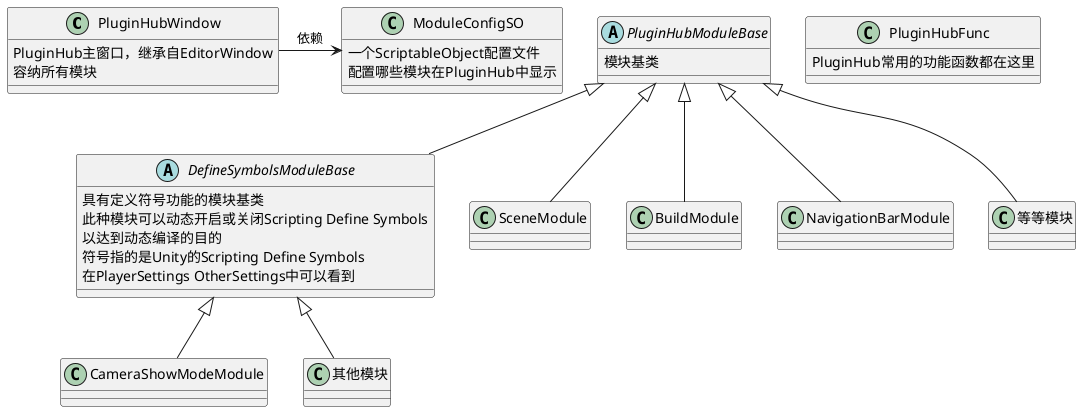 ﻿@startuml
'https://plantuml.com/class-diagram
'plantuml类图，用于描述PluginHub的类结构和主要类之间的关系。让您快速了解PluginHub的源码。

class PluginHubWindow{
    PluginHub主窗口，继承自EditorWindow
    容纳所有模块
}
class ModuleConfigSO{
    一个ScriptableObject配置文件
    配置哪些模块在PluginHub中显示
}

abstract class PluginHubModuleBase {
    模块基类
}

abstract class DefineSymbolsModuleBase {
    具有定义符号功能的模块基类
    此种模块可以动态开启或关闭Scripting Define Symbols
    以达到动态编译的目的
    符号指的是Unity的Scripting Define Symbols
    在PlayerSettings OtherSettings中可以看到
}

static class PluginHubFunc{
    PluginHub常用的功能函数都在这里
}

PluginHubModuleBase <|-- DefineSymbolsModuleBase
PluginHubModuleBase <|-- SceneModule
PluginHubModuleBase <|-- BuildModule
PluginHubModuleBase <|-- NavigationBarModule
PluginHubModuleBase <|-- 等等模块

DefineSymbolsModuleBase <|-- CameraShowModeModule
DefineSymbolsModuleBase <|-- 其他模块

'PluginHubWindow依赖ModuleConfigSO，
PluginHubWindow -> ModuleConfigSO : 依赖


@enduml